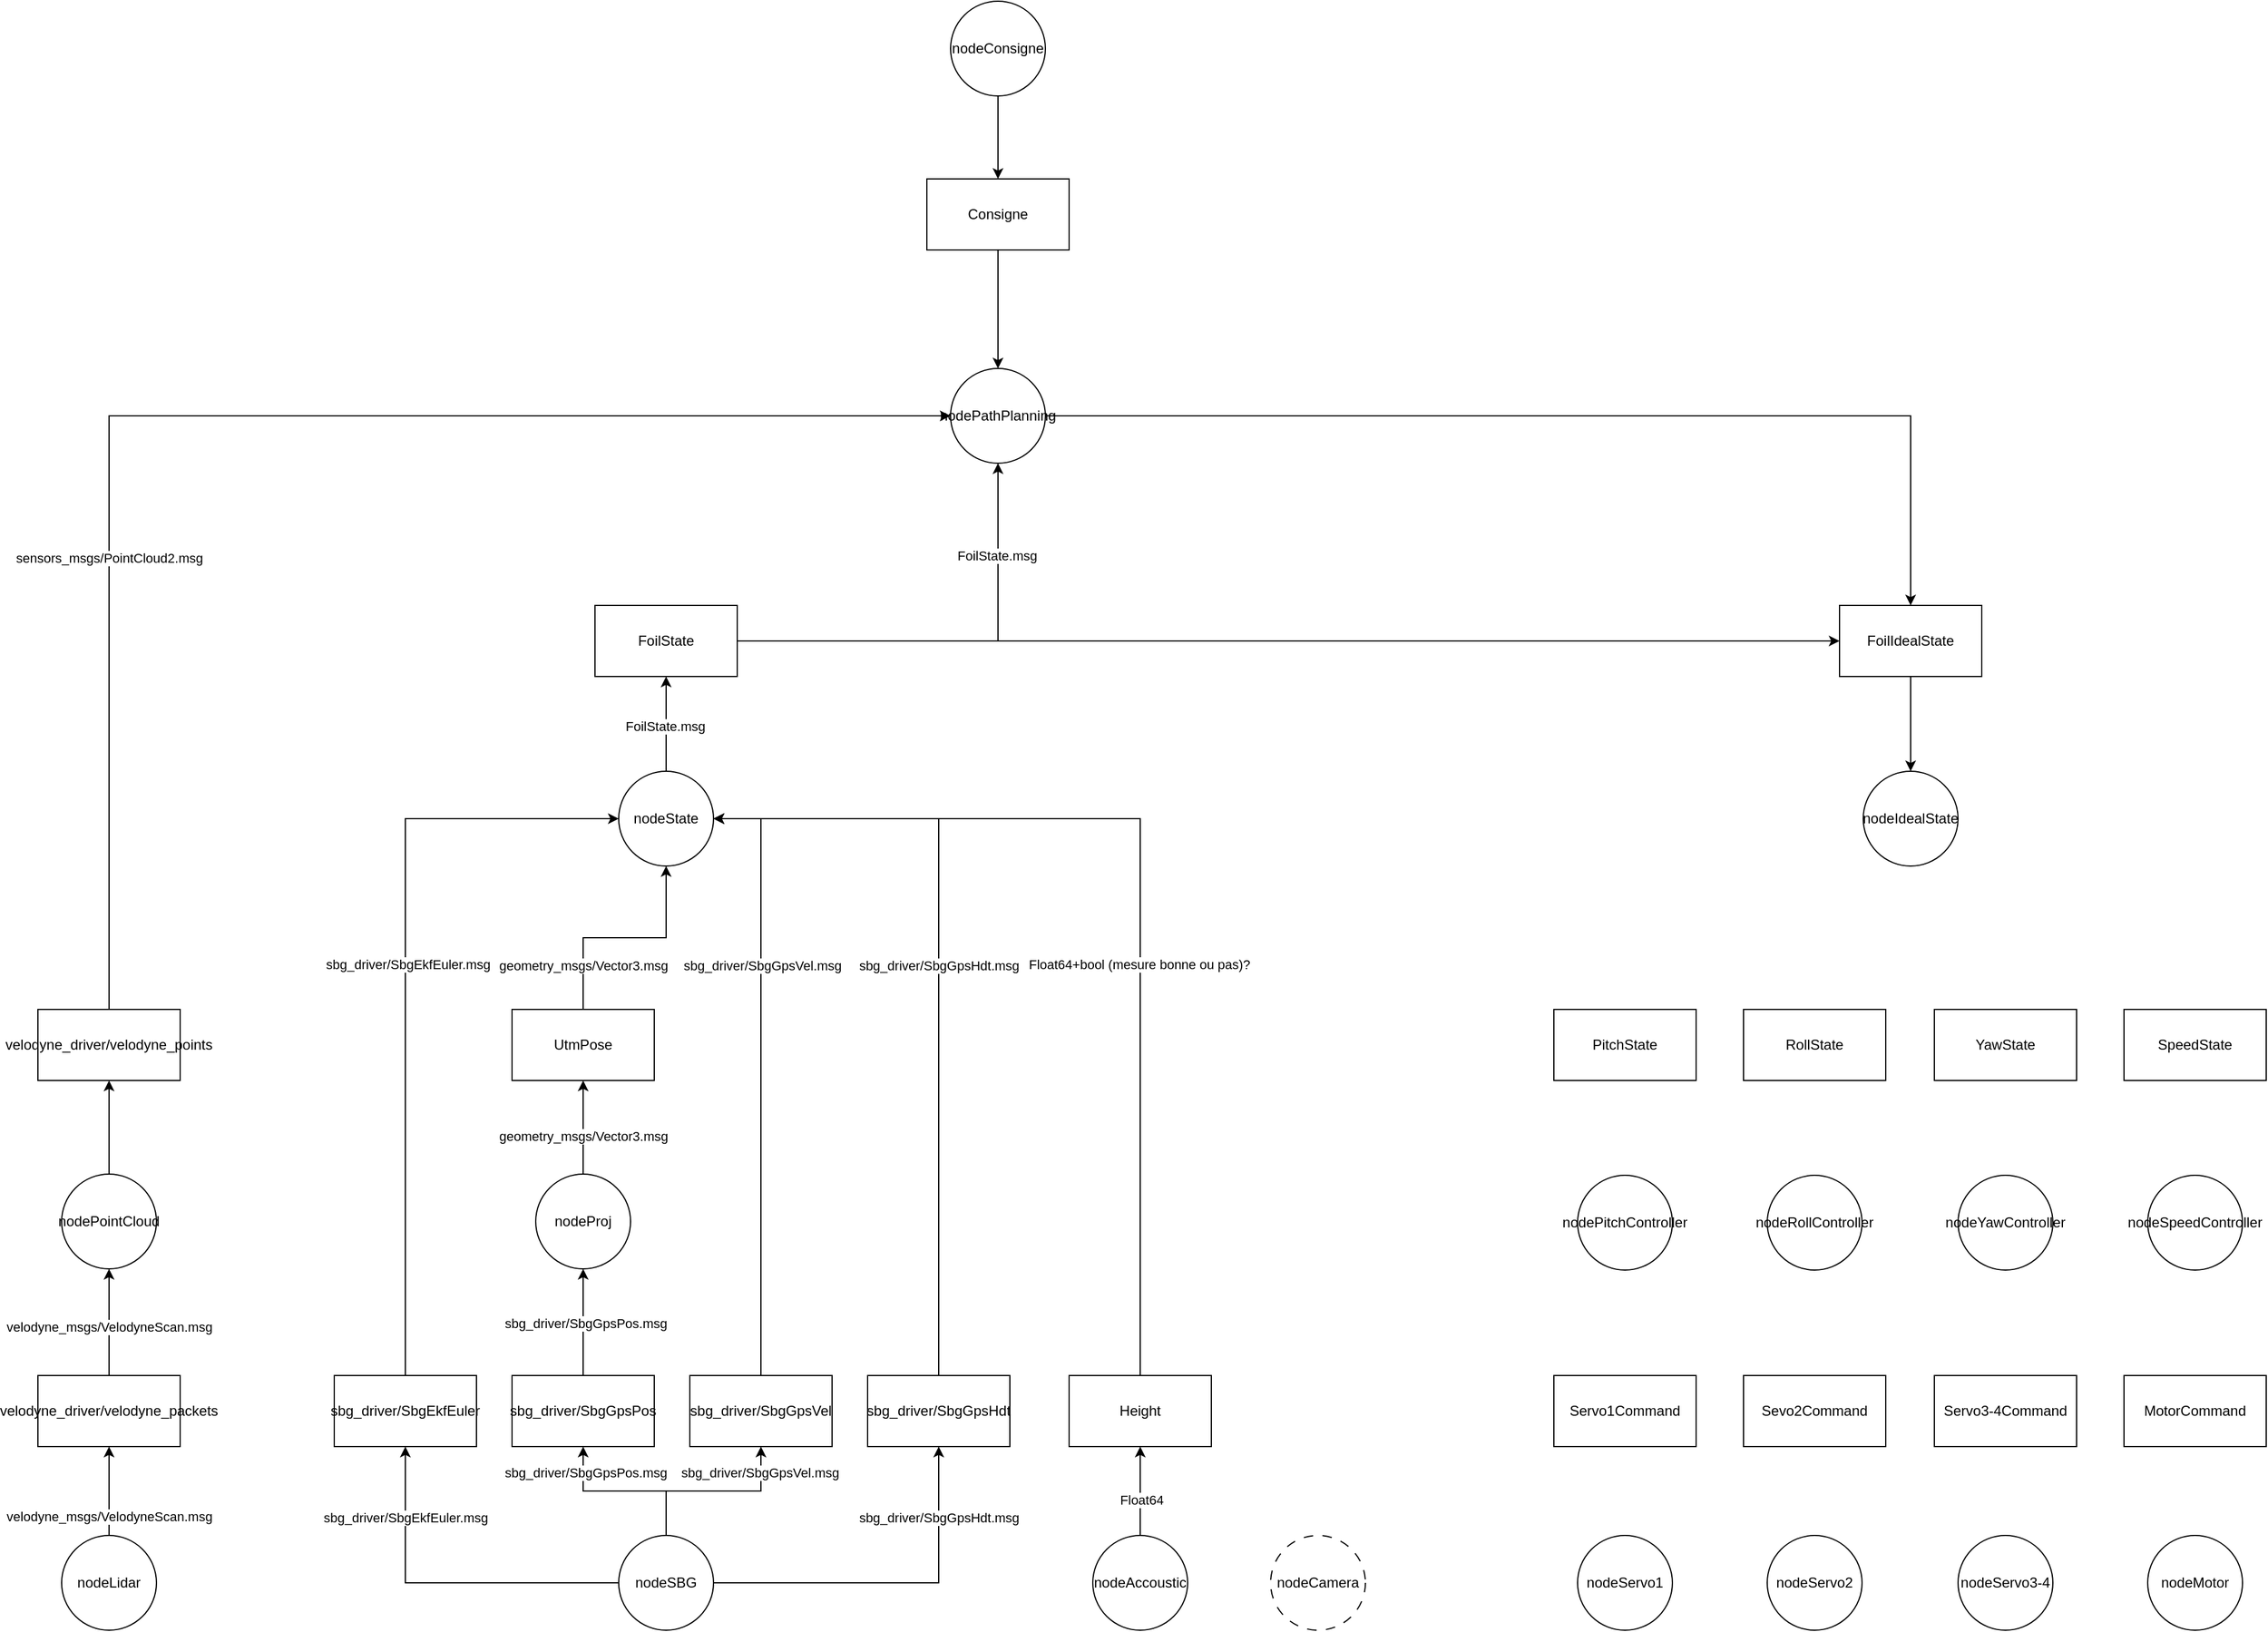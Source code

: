 <mxfile version="22.0.2" type="device">
  <diagram name="Page-1" id="iIlJeRrTbglaG2vOU1Uc">
    <mxGraphModel dx="2187" dy="2012" grid="1" gridSize="10" guides="1" tooltips="1" connect="1" arrows="1" fold="1" page="1" pageScale="1" pageWidth="827" pageHeight="1169" math="0" shadow="0">
      <root>
        <mxCell id="0" />
        <mxCell id="1" parent="0" />
        <mxCell id="voMYDoTwMETxyBbXoOtd-39" style="edgeStyle=orthogonalEdgeStyle;rounded=0;orthogonalLoop=1;jettySize=auto;html=1;entryX=0.5;entryY=1;entryDx=0;entryDy=0;" parent="1" source="ehzzfcADp96TAgKiNnCZ-1" target="voMYDoTwMETxyBbXoOtd-37" edge="1">
          <mxGeometry relative="1" as="geometry" />
        </mxCell>
        <mxCell id="voMYDoTwMETxyBbXoOtd-42" value="velodyne_msgs/VelodyneScan.msg" style="edgeLabel;html=1;align=center;verticalAlign=middle;resizable=0;points=[];" parent="voMYDoTwMETxyBbXoOtd-39" vertex="1" connectable="0">
          <mxGeometry x="-0.573" relative="1" as="geometry">
            <mxPoint as="offset" />
          </mxGeometry>
        </mxCell>
        <mxCell id="ehzzfcADp96TAgKiNnCZ-1" value="nodeLidar" style="ellipse;whiteSpace=wrap;html=1;aspect=fixed;" parent="1" vertex="1">
          <mxGeometry x="-150" y="545" width="80" height="80" as="geometry" />
        </mxCell>
        <mxCell id="voMYDoTwMETxyBbXoOtd-4" style="edgeStyle=orthogonalEdgeStyle;rounded=0;orthogonalLoop=1;jettySize=auto;html=1;entryX=0.5;entryY=1;entryDx=0;entryDy=0;" parent="1" source="ehzzfcADp96TAgKiNnCZ-2" target="LrnMP9AdMmEv-eo4uR6x-2" edge="1">
          <mxGeometry relative="1" as="geometry" />
        </mxCell>
        <mxCell id="voMYDoTwMETxyBbXoOtd-13" value="sbg_driver/SbgEkfEuler.msg" style="edgeLabel;html=1;align=center;verticalAlign=middle;resizable=0;points=[];" parent="voMYDoTwMETxyBbXoOtd-4" vertex="1" connectable="0">
          <mxGeometry x="0.519" y="1" relative="1" as="geometry">
            <mxPoint x="1" y="-11" as="offset" />
          </mxGeometry>
        </mxCell>
        <mxCell id="voMYDoTwMETxyBbXoOtd-5" style="edgeStyle=orthogonalEdgeStyle;rounded=0;orthogonalLoop=1;jettySize=auto;html=1;entryX=0.5;entryY=1;entryDx=0;entryDy=0;" parent="1" source="ehzzfcADp96TAgKiNnCZ-2" target="LrnMP9AdMmEv-eo4uR6x-3" edge="1">
          <mxGeometry relative="1" as="geometry" />
        </mxCell>
        <mxCell id="voMYDoTwMETxyBbXoOtd-12" value="sbg_driver/SbgGpsPos.msg" style="edgeLabel;html=1;align=center;verticalAlign=middle;resizable=0;points=[];" parent="voMYDoTwMETxyBbXoOtd-5" vertex="1" connectable="0">
          <mxGeometry x="0.738" y="-2" relative="1" as="geometry">
            <mxPoint y="3" as="offset" />
          </mxGeometry>
        </mxCell>
        <mxCell id="voMYDoTwMETxyBbXoOtd-6" style="edgeStyle=orthogonalEdgeStyle;rounded=0;orthogonalLoop=1;jettySize=auto;html=1;entryX=0.5;entryY=1;entryDx=0;entryDy=0;" parent="1" source="ehzzfcADp96TAgKiNnCZ-2" target="voMYDoTwMETxyBbXoOtd-2" edge="1">
          <mxGeometry relative="1" as="geometry">
            <Array as="points">
              <mxPoint x="590" y="585" />
            </Array>
          </mxGeometry>
        </mxCell>
        <mxCell id="voMYDoTwMETxyBbXoOtd-10" value="sbg_driver/SbgGpsHdt.msg" style="edgeLabel;html=1;align=center;verticalAlign=middle;resizable=0;points=[];" parent="voMYDoTwMETxyBbXoOtd-6" vertex="1" connectable="0">
          <mxGeometry x="0.58" relative="1" as="geometry">
            <mxPoint y="-4" as="offset" />
          </mxGeometry>
        </mxCell>
        <mxCell id="voMYDoTwMETxyBbXoOtd-7" style="edgeStyle=orthogonalEdgeStyle;rounded=0;orthogonalLoop=1;jettySize=auto;html=1;entryX=0.5;entryY=1;entryDx=0;entryDy=0;" parent="1" source="ehzzfcADp96TAgKiNnCZ-2" target="voMYDoTwMETxyBbXoOtd-1" edge="1">
          <mxGeometry relative="1" as="geometry" />
        </mxCell>
        <mxCell id="voMYDoTwMETxyBbXoOtd-11" value="sbg_driver/SbgGpsVel.msg" style="edgeLabel;html=1;align=center;verticalAlign=middle;resizable=0;points=[];" parent="voMYDoTwMETxyBbXoOtd-7" vertex="1" connectable="0">
          <mxGeometry x="0.716" y="1" relative="1" as="geometry">
            <mxPoint as="offset" />
          </mxGeometry>
        </mxCell>
        <mxCell id="ehzzfcADp96TAgKiNnCZ-2" value="nodeSBG" style="ellipse;whiteSpace=wrap;html=1;" parent="1" vertex="1">
          <mxGeometry x="320" y="545" width="80" height="80" as="geometry" />
        </mxCell>
        <mxCell id="voMYDoTwMETxyBbXoOtd-33" style="edgeStyle=orthogonalEdgeStyle;rounded=0;orthogonalLoop=1;jettySize=auto;html=1;entryX=0.5;entryY=1;entryDx=0;entryDy=0;" parent="1" source="ehzzfcADp96TAgKiNnCZ-4" target="voMYDoTwMETxyBbXoOtd-32" edge="1">
          <mxGeometry relative="1" as="geometry" />
        </mxCell>
        <mxCell id="voMYDoTwMETxyBbXoOtd-34" value="Float64" style="edgeLabel;html=1;align=center;verticalAlign=middle;resizable=0;points=[];" parent="voMYDoTwMETxyBbXoOtd-33" vertex="1" connectable="0">
          <mxGeometry x="-0.2" y="-1" relative="1" as="geometry">
            <mxPoint as="offset" />
          </mxGeometry>
        </mxCell>
        <mxCell id="ehzzfcADp96TAgKiNnCZ-4" value="nodeAccoustic" style="ellipse;whiteSpace=wrap;html=1;aspect=fixed;" parent="1" vertex="1">
          <mxGeometry x="720" y="545" width="80" height="80" as="geometry" />
        </mxCell>
        <mxCell id="ehzzfcADp96TAgKiNnCZ-5" value="nodeCamera" style="ellipse;whiteSpace=wrap;html=1;aspect=fixed;dashed=1;dashPattern=8 8;" parent="1" vertex="1">
          <mxGeometry x="870" y="545" width="80" height="80" as="geometry" />
        </mxCell>
        <mxCell id="voMYDoTwMETxyBbXoOtd-19" style="edgeStyle=orthogonalEdgeStyle;rounded=0;orthogonalLoop=1;jettySize=auto;html=1;" parent="1" source="ehzzfcADp96TAgKiNnCZ-7" target="voMYDoTwMETxyBbXoOtd-18" edge="1">
          <mxGeometry relative="1" as="geometry" />
        </mxCell>
        <mxCell id="voMYDoTwMETxyBbXoOtd-20" value="geometry_msgs/Vector3.msg" style="edgeLabel;html=1;align=center;verticalAlign=middle;resizable=0;points=[];" parent="voMYDoTwMETxyBbXoOtd-19" vertex="1" connectable="0">
          <mxGeometry x="-0.19" relative="1" as="geometry">
            <mxPoint as="offset" />
          </mxGeometry>
        </mxCell>
        <mxCell id="ehzzfcADp96TAgKiNnCZ-7" value="nodeProj" style="ellipse;whiteSpace=wrap;html=1;aspect=fixed;" parent="1" vertex="1">
          <mxGeometry x="250" y="240" width="80" height="80" as="geometry" />
        </mxCell>
        <mxCell id="voMYDoTwMETxyBbXoOtd-68" style="edgeStyle=orthogonalEdgeStyle;rounded=0;orthogonalLoop=1;jettySize=auto;html=1;entryX=0.5;entryY=0;entryDx=0;entryDy=0;" parent="1" source="ehzzfcADp96TAgKiNnCZ-8" target="voMYDoTwMETxyBbXoOtd-67" edge="1">
          <mxGeometry relative="1" as="geometry" />
        </mxCell>
        <mxCell id="ehzzfcADp96TAgKiNnCZ-8" value="nodePathPlanning" style="ellipse;whiteSpace=wrap;html=1;aspect=fixed;" parent="1" vertex="1">
          <mxGeometry x="600" y="-440" width="80" height="80" as="geometry" />
        </mxCell>
        <mxCell id="voMYDoTwMETxyBbXoOtd-50" style="edgeStyle=orthogonalEdgeStyle;rounded=0;orthogonalLoop=1;jettySize=auto;html=1;entryX=0.5;entryY=1;entryDx=0;entryDy=0;" parent="1" source="ehzzfcADp96TAgKiNnCZ-9" target="voMYDoTwMETxyBbXoOtd-49" edge="1">
          <mxGeometry relative="1" as="geometry" />
        </mxCell>
        <mxCell id="voMYDoTwMETxyBbXoOtd-51" value="FoilState.msg" style="edgeLabel;html=1;align=center;verticalAlign=middle;resizable=0;points=[];" parent="voMYDoTwMETxyBbXoOtd-50" vertex="1" connectable="0">
          <mxGeometry x="-0.05" y="1" relative="1" as="geometry">
            <mxPoint as="offset" />
          </mxGeometry>
        </mxCell>
        <mxCell id="ehzzfcADp96TAgKiNnCZ-9" value="nodeState" style="ellipse;whiteSpace=wrap;html=1;aspect=fixed;" parent="1" vertex="1">
          <mxGeometry x="320" y="-100" width="80" height="80" as="geometry" />
        </mxCell>
        <mxCell id="voMYDoTwMETxyBbXoOtd-41" style="edgeStyle=orthogonalEdgeStyle;rounded=0;orthogonalLoop=1;jettySize=auto;html=1;entryX=0.5;entryY=1;entryDx=0;entryDy=0;" parent="1" source="ehzzfcADp96TAgKiNnCZ-10" target="voMYDoTwMETxyBbXoOtd-38" edge="1">
          <mxGeometry relative="1" as="geometry" />
        </mxCell>
        <mxCell id="ehzzfcADp96TAgKiNnCZ-10" value="nodePointCloud" style="ellipse;whiteSpace=wrap;html=1;aspect=fixed;" parent="1" vertex="1">
          <mxGeometry x="-150" y="240" width="80" height="80" as="geometry" />
        </mxCell>
        <mxCell id="ehzzfcADp96TAgKiNnCZ-11" value="nodePitchController" style="ellipse;whiteSpace=wrap;html=1;aspect=fixed;" parent="1" vertex="1">
          <mxGeometry x="1129" y="241" width="80" height="80" as="geometry" />
        </mxCell>
        <mxCell id="ehzzfcADp96TAgKiNnCZ-12" value="nodeRollController" style="ellipse;whiteSpace=wrap;html=1;aspect=fixed;" parent="1" vertex="1">
          <mxGeometry x="1289" y="241" width="80" height="80" as="geometry" />
        </mxCell>
        <mxCell id="ehzzfcADp96TAgKiNnCZ-13" value="nodeYawController" style="ellipse;whiteSpace=wrap;html=1;aspect=fixed;" parent="1" vertex="1">
          <mxGeometry x="1450" y="241" width="80" height="80" as="geometry" />
        </mxCell>
        <mxCell id="ehzzfcADp96TAgKiNnCZ-14" value="nodeSpeedController" style="ellipse;whiteSpace=wrap;html=1;aspect=fixed;" parent="1" vertex="1">
          <mxGeometry x="1610" y="241" width="80" height="80" as="geometry" />
        </mxCell>
        <mxCell id="ehzzfcADp96TAgKiNnCZ-15" value="nodeServo1" style="ellipse;whiteSpace=wrap;html=1;aspect=fixed;" parent="1" vertex="1">
          <mxGeometry x="1129" y="545" width="80" height="80" as="geometry" />
        </mxCell>
        <mxCell id="ehzzfcADp96TAgKiNnCZ-16" value="nodeServo2" style="ellipse;whiteSpace=wrap;html=1;aspect=fixed;" parent="1" vertex="1">
          <mxGeometry x="1289" y="545" width="80" height="80" as="geometry" />
        </mxCell>
        <mxCell id="ehzzfcADp96TAgKiNnCZ-17" value="nodeServo3-4" style="ellipse;whiteSpace=wrap;html=1;aspect=fixed;" parent="1" vertex="1">
          <mxGeometry x="1450" y="545" width="80" height="80" as="geometry" />
        </mxCell>
        <mxCell id="ehzzfcADp96TAgKiNnCZ-18" value="nodeMotor" style="ellipse;whiteSpace=wrap;html=1;aspect=fixed;" parent="1" vertex="1">
          <mxGeometry x="1610" y="545" width="80" height="80" as="geometry" />
        </mxCell>
        <mxCell id="voMYDoTwMETxyBbXoOtd-57" style="edgeStyle=orthogonalEdgeStyle;rounded=0;orthogonalLoop=1;jettySize=auto;html=1;entryX=0.5;entryY=0;entryDx=0;entryDy=0;" parent="1" source="ehzzfcADp96TAgKiNnCZ-19" target="voMYDoTwMETxyBbXoOtd-54" edge="1">
          <mxGeometry relative="1" as="geometry" />
        </mxCell>
        <mxCell id="ehzzfcADp96TAgKiNnCZ-19" value="nodeConsigne" style="ellipse;whiteSpace=wrap;html=1;aspect=fixed;" parent="1" vertex="1">
          <mxGeometry x="600" y="-750" width="80" height="80" as="geometry" />
        </mxCell>
        <mxCell id="voMYDoTwMETxyBbXoOtd-30" style="edgeStyle=orthogonalEdgeStyle;rounded=0;orthogonalLoop=1;jettySize=auto;html=1;entryX=0;entryY=0.5;entryDx=0;entryDy=0;" parent="1" source="LrnMP9AdMmEv-eo4uR6x-2" target="ehzzfcADp96TAgKiNnCZ-9" edge="1">
          <mxGeometry relative="1" as="geometry">
            <Array as="points">
              <mxPoint x="140" y="-60" />
            </Array>
          </mxGeometry>
        </mxCell>
        <mxCell id="voMYDoTwMETxyBbXoOtd-31" value="sbg_driver/SbgEkfEuler.msg" style="edgeLabel;html=1;align=center;verticalAlign=middle;resizable=0;points=[];" parent="voMYDoTwMETxyBbXoOtd-30" vertex="1" connectable="0">
          <mxGeometry x="0.077" y="-2" relative="1" as="geometry">
            <mxPoint y="3" as="offset" />
          </mxGeometry>
        </mxCell>
        <mxCell id="LrnMP9AdMmEv-eo4uR6x-2" value="sbg_driver/SbgEkfEuler" style="rounded=0;whiteSpace=wrap;html=1;" parent="1" vertex="1">
          <mxGeometry x="80" y="410" width="120" height="60" as="geometry" />
        </mxCell>
        <mxCell id="voMYDoTwMETxyBbXoOtd-14" style="edgeStyle=orthogonalEdgeStyle;rounded=0;orthogonalLoop=1;jettySize=auto;html=1;entryX=0.5;entryY=1;entryDx=0;entryDy=0;" parent="1" source="LrnMP9AdMmEv-eo4uR6x-3" target="ehzzfcADp96TAgKiNnCZ-7" edge="1">
          <mxGeometry relative="1" as="geometry" />
        </mxCell>
        <mxCell id="voMYDoTwMETxyBbXoOtd-17" value="sbg_driver/SbgGpsPos.msg" style="edgeLabel;html=1;align=center;verticalAlign=middle;resizable=0;points=[];" parent="voMYDoTwMETxyBbXoOtd-14" vertex="1" connectable="0">
          <mxGeometry x="-0.022" y="-2" relative="1" as="geometry">
            <mxPoint as="offset" />
          </mxGeometry>
        </mxCell>
        <mxCell id="LrnMP9AdMmEv-eo4uR6x-3" value="sbg_driver/SbgGpsPos" style="rounded=0;whiteSpace=wrap;html=1;" parent="1" vertex="1">
          <mxGeometry x="230" y="410" width="120" height="60" as="geometry" />
        </mxCell>
        <mxCell id="voMYDoTwMETxyBbXoOtd-24" style="edgeStyle=orthogonalEdgeStyle;rounded=0;orthogonalLoop=1;jettySize=auto;html=1;entryX=1;entryY=0.5;entryDx=0;entryDy=0;" parent="1" source="voMYDoTwMETxyBbXoOtd-1" target="ehzzfcADp96TAgKiNnCZ-9" edge="1">
          <mxGeometry relative="1" as="geometry" />
        </mxCell>
        <mxCell id="voMYDoTwMETxyBbXoOtd-26" value="sbg_driver/SbgGpsVel.msg" style="edgeLabel;html=1;align=center;verticalAlign=middle;resizable=0;points=[];" parent="voMYDoTwMETxyBbXoOtd-24" vertex="1" connectable="0">
          <mxGeometry x="0.372" y="-1" relative="1" as="geometry">
            <mxPoint y="4" as="offset" />
          </mxGeometry>
        </mxCell>
        <mxCell id="voMYDoTwMETxyBbXoOtd-1" value="sbg_driver/SbgGpsVel" style="rounded=0;whiteSpace=wrap;html=1;" parent="1" vertex="1">
          <mxGeometry x="380" y="410" width="120" height="60" as="geometry" />
        </mxCell>
        <mxCell id="voMYDoTwMETxyBbXoOtd-25" style="edgeStyle=orthogonalEdgeStyle;rounded=0;orthogonalLoop=1;jettySize=auto;html=1;" parent="1" source="voMYDoTwMETxyBbXoOtd-2" edge="1">
          <mxGeometry relative="1" as="geometry">
            <mxPoint x="400" y="-60" as="targetPoint" />
            <Array as="points">
              <mxPoint x="590" y="-60" />
            </Array>
          </mxGeometry>
        </mxCell>
        <mxCell id="voMYDoTwMETxyBbXoOtd-28" value="sbg_driver/SbgGpsHdt.msg" style="edgeLabel;html=1;align=center;verticalAlign=middle;resizable=0;points=[];" parent="voMYDoTwMETxyBbXoOtd-25" vertex="1" connectable="0">
          <mxGeometry x="0.049" relative="1" as="geometry">
            <mxPoint as="offset" />
          </mxGeometry>
        </mxCell>
        <mxCell id="voMYDoTwMETxyBbXoOtd-2" value="sbg_driver/SbgGpsHdt" style="rounded=0;whiteSpace=wrap;html=1;" parent="1" vertex="1">
          <mxGeometry x="530" y="410" width="120" height="60" as="geometry" />
        </mxCell>
        <mxCell id="voMYDoTwMETxyBbXoOtd-21" style="edgeStyle=orthogonalEdgeStyle;rounded=0;orthogonalLoop=1;jettySize=auto;html=1;" parent="1" source="voMYDoTwMETxyBbXoOtd-18" target="ehzzfcADp96TAgKiNnCZ-9" edge="1">
          <mxGeometry relative="1" as="geometry" />
        </mxCell>
        <mxCell id="voMYDoTwMETxyBbXoOtd-23" value="geometry_msgs/Vector3.msg" style="edgeLabel;html=1;align=center;verticalAlign=middle;resizable=0;points=[];" parent="voMYDoTwMETxyBbXoOtd-21" vertex="1" connectable="0">
          <mxGeometry x="-0.613" relative="1" as="geometry">
            <mxPoint as="offset" />
          </mxGeometry>
        </mxCell>
        <mxCell id="voMYDoTwMETxyBbXoOtd-18" value="UtmPose" style="rounded=0;whiteSpace=wrap;html=1;" parent="1" vertex="1">
          <mxGeometry x="230" y="101" width="120" height="60" as="geometry" />
        </mxCell>
        <mxCell id="voMYDoTwMETxyBbXoOtd-35" style="edgeStyle=orthogonalEdgeStyle;rounded=0;orthogonalLoop=1;jettySize=auto;html=1;entryX=1;entryY=0.5;entryDx=0;entryDy=0;" parent="1" source="voMYDoTwMETxyBbXoOtd-32" target="ehzzfcADp96TAgKiNnCZ-9" edge="1">
          <mxGeometry relative="1" as="geometry">
            <Array as="points">
              <mxPoint x="760" y="-60" />
            </Array>
          </mxGeometry>
        </mxCell>
        <mxCell id="voMYDoTwMETxyBbXoOtd-36" value="Float64+bool (mesure bonne ou pas)?" style="edgeLabel;html=1;align=center;verticalAlign=middle;resizable=0;points=[];" parent="voMYDoTwMETxyBbXoOtd-35" vertex="1" connectable="0">
          <mxGeometry x="-0.164" y="1" relative="1" as="geometry">
            <mxPoint as="offset" />
          </mxGeometry>
        </mxCell>
        <mxCell id="voMYDoTwMETxyBbXoOtd-32" value="Height" style="rounded=0;whiteSpace=wrap;html=1;" parent="1" vertex="1">
          <mxGeometry x="700" y="410" width="120" height="60" as="geometry" />
        </mxCell>
        <mxCell id="voMYDoTwMETxyBbXoOtd-40" style="edgeStyle=orthogonalEdgeStyle;rounded=0;orthogonalLoop=1;jettySize=auto;html=1;" parent="1" source="voMYDoTwMETxyBbXoOtd-37" target="ehzzfcADp96TAgKiNnCZ-10" edge="1">
          <mxGeometry relative="1" as="geometry" />
        </mxCell>
        <mxCell id="voMYDoTwMETxyBbXoOtd-43" value="velodyne_msgs/VelodyneScan.msg" style="edgeLabel;html=1;align=center;verticalAlign=middle;resizable=0;points=[];" parent="voMYDoTwMETxyBbXoOtd-40" vertex="1" connectable="0">
          <mxGeometry x="-0.089" relative="1" as="geometry">
            <mxPoint as="offset" />
          </mxGeometry>
        </mxCell>
        <mxCell id="voMYDoTwMETxyBbXoOtd-37" value="velodyne_driver/velodyne_packets" style="rounded=0;whiteSpace=wrap;html=1;" parent="1" vertex="1">
          <mxGeometry x="-170" y="410" width="120" height="60" as="geometry" />
        </mxCell>
        <mxCell id="voMYDoTwMETxyBbXoOtd-46" style="edgeStyle=orthogonalEdgeStyle;rounded=0;orthogonalLoop=1;jettySize=auto;html=1;entryX=0;entryY=0.5;entryDx=0;entryDy=0;" parent="1" source="voMYDoTwMETxyBbXoOtd-38" target="ehzzfcADp96TAgKiNnCZ-8" edge="1">
          <mxGeometry relative="1" as="geometry">
            <Array as="points">
              <mxPoint x="-110" y="-400" />
            </Array>
          </mxGeometry>
        </mxCell>
        <mxCell id="voMYDoTwMETxyBbXoOtd-48" value="sensors_msgs/PointCloud2.msg" style="edgeLabel;html=1;align=center;verticalAlign=middle;resizable=0;points=[];" parent="voMYDoTwMETxyBbXoOtd-46" vertex="1" connectable="0">
          <mxGeometry x="-0.944" relative="1" as="geometry">
            <mxPoint y="-347" as="offset" />
          </mxGeometry>
        </mxCell>
        <mxCell id="voMYDoTwMETxyBbXoOtd-38" value="velodyne_driver/velodyne_points" style="rounded=0;whiteSpace=wrap;html=1;" parent="1" vertex="1">
          <mxGeometry x="-170" y="101" width="120" height="60" as="geometry" />
        </mxCell>
        <mxCell id="voMYDoTwMETxyBbXoOtd-52" style="edgeStyle=orthogonalEdgeStyle;rounded=0;orthogonalLoop=1;jettySize=auto;html=1;entryX=0.5;entryY=1;entryDx=0;entryDy=0;" parent="1" source="voMYDoTwMETxyBbXoOtd-49" target="ehzzfcADp96TAgKiNnCZ-8" edge="1">
          <mxGeometry relative="1" as="geometry" />
        </mxCell>
        <mxCell id="voMYDoTwMETxyBbXoOtd-53" value="FoilState.msg" style="edgeLabel;html=1;align=center;verticalAlign=middle;resizable=0;points=[];" parent="voMYDoTwMETxyBbXoOtd-52" vertex="1" connectable="0">
          <mxGeometry x="0.578" y="1" relative="1" as="geometry">
            <mxPoint as="offset" />
          </mxGeometry>
        </mxCell>
        <mxCell id="5eLMSQ6_MZH-pE0k0Zy7-1" style="edgeStyle=orthogonalEdgeStyle;rounded=0;orthogonalLoop=1;jettySize=auto;html=1;entryX=0;entryY=0.5;entryDx=0;entryDy=0;" parent="1" source="voMYDoTwMETxyBbXoOtd-49" target="voMYDoTwMETxyBbXoOtd-67" edge="1">
          <mxGeometry relative="1" as="geometry" />
        </mxCell>
        <mxCell id="voMYDoTwMETxyBbXoOtd-49" value="FoilState" style="rounded=0;whiteSpace=wrap;html=1;" parent="1" vertex="1">
          <mxGeometry x="300" y="-240" width="120" height="60" as="geometry" />
        </mxCell>
        <mxCell id="voMYDoTwMETxyBbXoOtd-56" style="edgeStyle=orthogonalEdgeStyle;rounded=0;orthogonalLoop=1;jettySize=auto;html=1;entryX=0.5;entryY=0;entryDx=0;entryDy=0;" parent="1" source="voMYDoTwMETxyBbXoOtd-54" target="ehzzfcADp96TAgKiNnCZ-8" edge="1">
          <mxGeometry relative="1" as="geometry" />
        </mxCell>
        <mxCell id="voMYDoTwMETxyBbXoOtd-54" value="Consigne" style="rounded=0;whiteSpace=wrap;html=1;" parent="1" vertex="1">
          <mxGeometry x="580" y="-600" width="120" height="60" as="geometry" />
        </mxCell>
        <mxCell id="voMYDoTwMETxyBbXoOtd-58" value="PitchState" style="rounded=0;whiteSpace=wrap;html=1;" parent="1" vertex="1">
          <mxGeometry x="1109" y="101" width="120" height="60" as="geometry" />
        </mxCell>
        <mxCell id="voMYDoTwMETxyBbXoOtd-59" value="RollState" style="rounded=0;whiteSpace=wrap;html=1;" parent="1" vertex="1">
          <mxGeometry x="1269" y="101" width="120" height="60" as="geometry" />
        </mxCell>
        <mxCell id="voMYDoTwMETxyBbXoOtd-60" value="YawState" style="rounded=0;whiteSpace=wrap;html=1;" parent="1" vertex="1">
          <mxGeometry x="1430" y="101" width="120" height="60" as="geometry" />
        </mxCell>
        <mxCell id="voMYDoTwMETxyBbXoOtd-61" value="SpeedState" style="rounded=0;whiteSpace=wrap;html=1;" parent="1" vertex="1">
          <mxGeometry x="1590" y="101" width="120" height="60" as="geometry" />
        </mxCell>
        <mxCell id="voMYDoTwMETxyBbXoOtd-62" value="Servo1Command" style="rounded=0;whiteSpace=wrap;html=1;" parent="1" vertex="1">
          <mxGeometry x="1109" y="410" width="120" height="60" as="geometry" />
        </mxCell>
        <mxCell id="voMYDoTwMETxyBbXoOtd-63" value="Sevo2Command" style="rounded=0;whiteSpace=wrap;html=1;" parent="1" vertex="1">
          <mxGeometry x="1269" y="410" width="120" height="60" as="geometry" />
        </mxCell>
        <mxCell id="voMYDoTwMETxyBbXoOtd-64" value="Servo3-4Command" style="rounded=0;whiteSpace=wrap;html=1;" parent="1" vertex="1">
          <mxGeometry x="1430" y="410" width="120" height="60" as="geometry" />
        </mxCell>
        <mxCell id="voMYDoTwMETxyBbXoOtd-65" value="MotorCommand" style="rounded=0;whiteSpace=wrap;html=1;" parent="1" vertex="1">
          <mxGeometry x="1590" y="410" width="120" height="60" as="geometry" />
        </mxCell>
        <mxCell id="voMYDoTwMETxyBbXoOtd-66" value="nodeIdealState" style="ellipse;whiteSpace=wrap;html=1;aspect=fixed;" parent="1" vertex="1">
          <mxGeometry x="1370" y="-100" width="80" height="80" as="geometry" />
        </mxCell>
        <mxCell id="voMYDoTwMETxyBbXoOtd-69" style="edgeStyle=orthogonalEdgeStyle;rounded=0;orthogonalLoop=1;jettySize=auto;html=1;entryX=0.5;entryY=0;entryDx=0;entryDy=0;" parent="1" source="voMYDoTwMETxyBbXoOtd-67" target="voMYDoTwMETxyBbXoOtd-66" edge="1">
          <mxGeometry relative="1" as="geometry" />
        </mxCell>
        <mxCell id="voMYDoTwMETxyBbXoOtd-67" value="FoilIdealState" style="rounded=0;whiteSpace=wrap;html=1;" parent="1" vertex="1">
          <mxGeometry x="1350" y="-240" width="120" height="60" as="geometry" />
        </mxCell>
      </root>
    </mxGraphModel>
  </diagram>
</mxfile>

